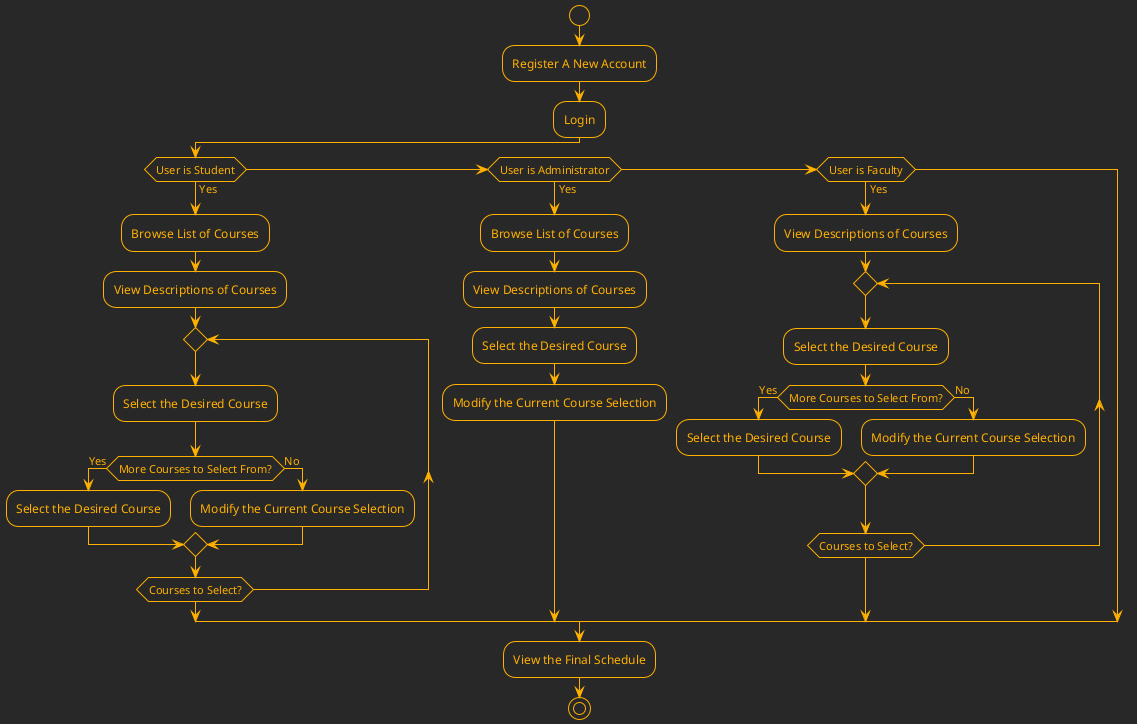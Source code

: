 @startuml
!theme crt-amber
start

:Register A New Account;
-Login

if (User is Student) then (Yes)
  :Browse List of Courses;
  :View Descriptions of Courses;
  repeat
    :Select the Desired Course;
    if (More Courses to Select From?) then (Yes)
      -Select the Desired Course
    else (No)
      -Modify the Current Course Selection
    endif
  repeat while (Courses to Select?)
else if (User is Administrator) then (Yes)
  :Browse List of Courses;
  :View Descriptions of Courses;
  :Select the Desired Course;
  -Modify the Current Course Selection
else if (User is Faculty) then (Yes)
  :View Descriptions of Courses;
  repeat
    :Select the Desired Course;
    if (More Courses to Select From?) then (Yes)
      -Select the Desired Course
    else (No)
      -Modify the Current Course Selection
    endif
  repeat while (Courses to Select?)
endif

:View the Final Schedule;
stop
@enduml